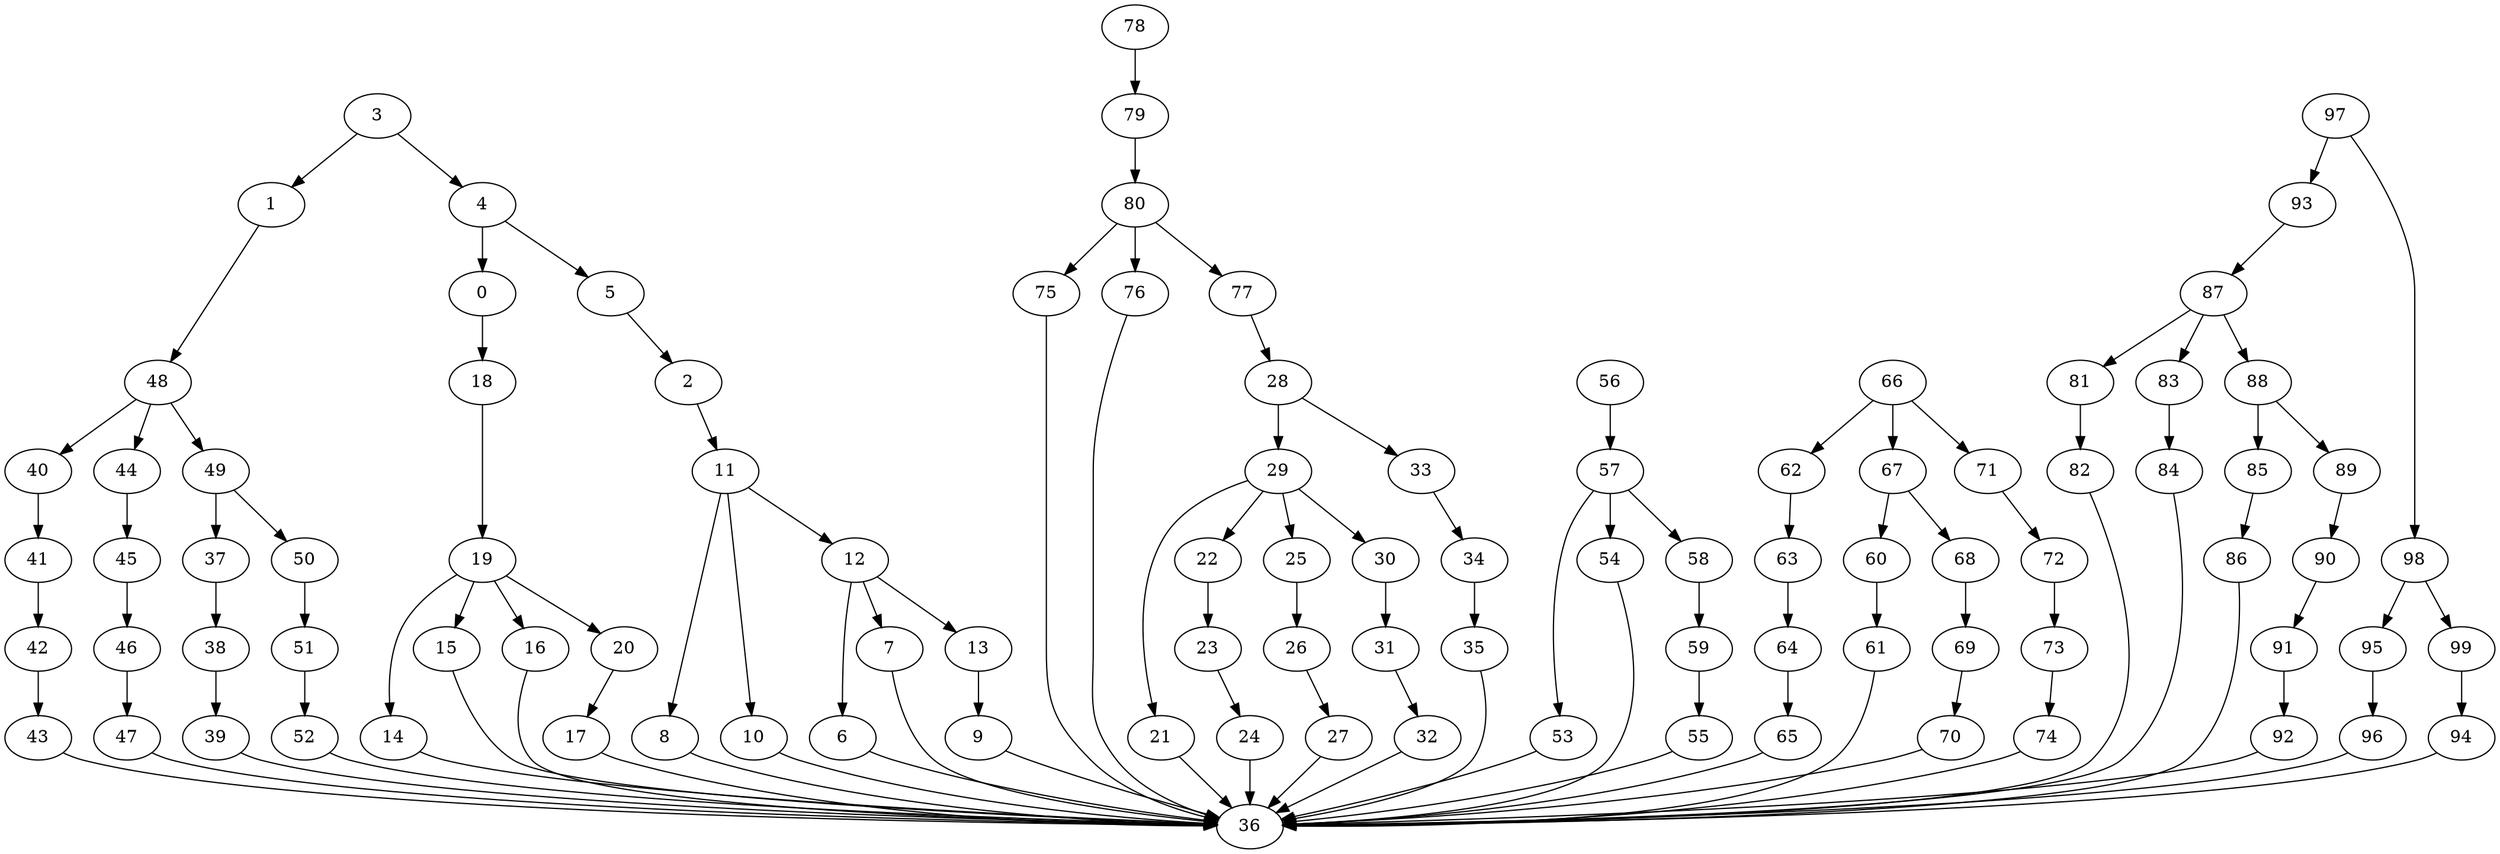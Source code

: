 strict digraph  {
0 [exec=161];
1 [exec=157];
2 [exec=67];
3 [exec=111];
4 [exec=73];
5 [exec=191];
6 [exec=197];
7 [exec=199];
8 [exec=151];
9 [exec=62];
10 [exec=106];
11 [exec=61];
12 [exec=192];
13 [exec=84];
14 [exec=190];
15 [exec=66];
16 [exec=194];
17 [exec=65];
18 [exec=102];
19 [exec=177];
20 [exec=186];
21 [exec=96];
22 [exec=112];
23 [exec=70];
24 [exec=197];
25 [exec=126];
26 [exec=184];
27 [exec=176];
28 [exec=137];
29 [exec=164];
30 [exec=123];
31 [exec=68];
32 [exec=80];
33 [exec=181];
34 [exec=157];
35 [exec=92];
36 [exec=137];
37 [exec=196];
38 [exec=130];
39 [exec=137];
40 [exec=139];
41 [exec=177];
42 [exec=198];
43 [exec=166];
44 [exec=67];
45 [exec=73];
46 [exec=119];
47 [exec=171];
48 [exec=66];
49 [exec=65];
50 [exec=129];
51 [exec=197];
52 [exec=164];
53 [exec=140];
54 [exec=93];
55 [exec=79];
56 [exec=176];
57 [exec=65];
58 [exec=105];
59 [exec=123];
60 [exec=164];
61 [exec=152];
62 [exec=190];
63 [exec=121];
64 [exec=85];
65 [exec=160];
66 [exec=190];
67 [exec=121];
68 [exec=156];
69 [exec=141];
70 [exec=147];
71 [exec=109];
72 [exec=88];
73 [exec=71];
74 [exec=95];
75 [exec=186];
76 [exec=144];
77 [exec=194];
78 [exec=131];
79 [exec=82];
80 [exec=181];
81 [exec=150];
82 [exec=151];
83 [exec=152];
84 [exec=150];
85 [exec=76];
86 [exec=173];
87 [exec=152];
88 [exec=65];
89 [exec=98];
90 [exec=67];
91 [exec=103];
92 [exec=162];
93 [exec=187];
94 [exec=75];
95 [exec=143];
96 [exec=56];
97 [exec=68];
98 [exec=103];
99 [exec=146];
0 -> 18  [comm=17];
1 -> 48  [comm=7];
2 -> 11  [comm=10];
3 -> 4  [comm=10];
3 -> 1  [comm=9];
4 -> 5  [comm=5];
4 -> 0  [comm=9];
5 -> 2  [comm=19];
6 -> 36  [comm=9];
7 -> 36  [comm=20];
8 -> 36  [comm=16];
9 -> 36  [comm=9];
10 -> 36  [comm=9];
11 -> 12  [comm=5];
11 -> 8  [comm=5];
11 -> 10  [comm=8];
12 -> 13  [comm=9];
12 -> 6  [comm=18];
12 -> 7  [comm=11];
13 -> 9  [comm=11];
14 -> 36  [comm=5];
15 -> 36  [comm=13];
16 -> 36  [comm=11];
17 -> 36  [comm=14];
18 -> 19  [comm=12];
19 -> 20  [comm=15];
19 -> 14  [comm=13];
19 -> 15  [comm=18];
19 -> 16  [comm=9];
20 -> 17  [comm=6];
21 -> 36  [comm=16];
22 -> 23  [comm=19];
23 -> 24  [comm=18];
24 -> 36  [comm=9];
25 -> 26  [comm=9];
26 -> 27  [comm=5];
27 -> 36  [comm=19];
28 -> 29  [comm=10];
28 -> 33  [comm=5];
29 -> 30  [comm=9];
29 -> 21  [comm=10];
29 -> 22  [comm=9];
29 -> 25  [comm=20];
30 -> 31  [comm=8];
31 -> 32  [comm=6];
32 -> 36  [comm=15];
33 -> 34  [comm=20];
34 -> 35  [comm=8];
35 -> 36  [comm=6];
37 -> 38  [comm=12];
38 -> 39  [comm=11];
39 -> 36  [comm=13];
40 -> 41  [comm=6];
41 -> 42  [comm=8];
42 -> 43  [comm=19];
43 -> 36  [comm=5];
44 -> 45  [comm=7];
45 -> 46  [comm=19];
46 -> 47  [comm=15];
47 -> 36  [comm=11];
48 -> 49  [comm=13];
48 -> 40  [comm=19];
48 -> 44  [comm=20];
49 -> 50  [comm=12];
49 -> 37  [comm=13];
50 -> 51  [comm=11];
51 -> 52  [comm=19];
52 -> 36  [comm=9];
53 -> 36  [comm=18];
54 -> 36  [comm=8];
55 -> 36  [comm=17];
56 -> 57  [comm=19];
57 -> 58  [comm=15];
57 -> 53  [comm=7];
57 -> 54  [comm=12];
58 -> 59  [comm=18];
59 -> 55  [comm=7];
60 -> 61  [comm=11];
61 -> 36  [comm=14];
62 -> 63  [comm=8];
63 -> 64  [comm=9];
64 -> 65  [comm=16];
65 -> 36  [comm=9];
66 -> 67  [comm=13];
66 -> 62  [comm=9];
66 -> 71  [comm=19];
67 -> 68  [comm=12];
67 -> 60  [comm=8];
68 -> 69  [comm=17];
69 -> 70  [comm=20];
70 -> 36  [comm=10];
71 -> 72  [comm=12];
72 -> 73  [comm=10];
73 -> 74  [comm=18];
74 -> 36  [comm=17];
75 -> 36  [comm=15];
76 -> 36  [comm=18];
77 -> 28  [comm=11];
78 -> 79  [comm=16];
79 -> 80  [comm=15];
80 -> 75  [comm=7];
80 -> 76  [comm=16];
80 -> 77  [comm=5];
81 -> 82  [comm=15];
82 -> 36  [comm=19];
83 -> 84  [comm=19];
84 -> 36  [comm=5];
85 -> 86  [comm=17];
86 -> 36  [comm=15];
87 -> 88  [comm=14];
87 -> 81  [comm=7];
87 -> 83  [comm=8];
88 -> 89  [comm=12];
88 -> 85  [comm=8];
89 -> 90  [comm=7];
90 -> 91  [comm=13];
91 -> 92  [comm=13];
92 -> 36  [comm=6];
93 -> 87  [comm=10];
94 -> 36  [comm=13];
95 -> 96  [comm=9];
96 -> 36  [comm=18];
97 -> 98  [comm=13];
97 -> 93  [comm=17];
98 -> 99  [comm=9];
98 -> 95  [comm=20];
99 -> 94  [comm=15];
}
